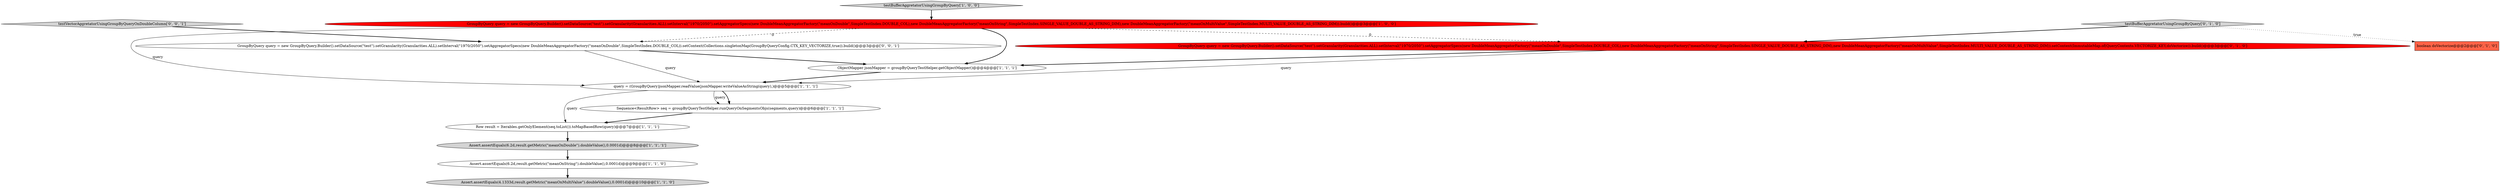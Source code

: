 digraph {
10 [style = filled, label = "GroupByQuery query = new GroupByQuery.Builder().setDataSource(\"test\").setGranularity(Granularities.ALL).setInterval(\"1970/2050\").setAggregatorSpecs(new DoubleMeanAggregatorFactory(\"meanOnDouble\",SimpleTestIndex.DOUBLE_COL),new DoubleMeanAggregatorFactory(\"meanOnString\",SimpleTestIndex.SINGLE_VALUE_DOUBLE_AS_STRING_DIM),new DoubleMeanAggregatorFactory(\"meanOnMultiValue\",SimpleTestIndex.MULTI_VALUE_DOUBLE_AS_STRING_DIM)).setContext(ImmutableMap.of(QueryContexts.VECTORIZE_KEY,doVectorize)).build()@@@3@@@['0', '1', '0']", fillcolor = red, shape = ellipse image = "AAA1AAABBB2BBB"];
3 [style = filled, label = "GroupByQuery query = new GroupByQuery.Builder().setDataSource(\"test\").setGranularity(Granularities.ALL).setInterval(\"1970/2050\").setAggregatorSpecs(new DoubleMeanAggregatorFactory(\"meanOnDouble\",SimpleTestIndex.DOUBLE_COL),new DoubleMeanAggregatorFactory(\"meanOnString\",SimpleTestIndex.SINGLE_VALUE_DOUBLE_AS_STRING_DIM),new DoubleMeanAggregatorFactory(\"meanOnMultiValue\",SimpleTestIndex.MULTI_VALUE_DOUBLE_AS_STRING_DIM)).build()@@@3@@@['1', '0', '0']", fillcolor = red, shape = ellipse image = "AAA1AAABBB1BBB"];
6 [style = filled, label = "Row result = Iterables.getOnlyElement(seq.toList()).toMapBasedRow(query)@@@7@@@['1', '1', '1']", fillcolor = white, shape = ellipse image = "AAA0AAABBB1BBB"];
9 [style = filled, label = "testBufferAggretatorUsingGroupByQuery['0', '1', '0']", fillcolor = lightgray, shape = diamond image = "AAA0AAABBB2BBB"];
4 [style = filled, label = "query = (GroupByQuery)jsonMapper.readValue(jsonMapper.writeValueAsString(query),)@@@5@@@['1', '1', '1']", fillcolor = white, shape = ellipse image = "AAA0AAABBB1BBB"];
8 [style = filled, label = "testBufferAggretatorUsingGroupByQuery['1', '0', '0']", fillcolor = lightgray, shape = diamond image = "AAA0AAABBB1BBB"];
2 [style = filled, label = "Sequence<ResultRow> seq = groupByQueryTestHelper.runQueryOnSegmentsObjs(segments,query)@@@6@@@['1', '1', '1']", fillcolor = white, shape = ellipse image = "AAA0AAABBB1BBB"];
12 [style = filled, label = "GroupByQuery query = new GroupByQuery.Builder().setDataSource(\"test\").setGranularity(Granularities.ALL).setInterval(\"1970/2050\").setAggregatorSpecs(new DoubleMeanAggregatorFactory(\"meanOnDouble\",SimpleTestIndex.DOUBLE_COL)).setContext(Collections.singletonMap(GroupByQueryConfig.CTX_KEY_VECTORIZE,true)).build()@@@3@@@['0', '0', '1']", fillcolor = white, shape = ellipse image = "AAA0AAABBB3BBB"];
0 [style = filled, label = "Assert.assertEquals(4.1333d,result.getMetric(\"meanOnMultiValue\").doubleValue(),0.0001d)@@@10@@@['1', '1', '0']", fillcolor = lightgray, shape = ellipse image = "AAA0AAABBB1BBB"];
1 [style = filled, label = "ObjectMapper jsonMapper = groupByQueryTestHelper.getObjectMapper()@@@4@@@['1', '1', '1']", fillcolor = white, shape = ellipse image = "AAA0AAABBB1BBB"];
13 [style = filled, label = "testVectorAggretatorUsingGroupByQueryOnDoubleColumn['0', '0', '1']", fillcolor = lightgray, shape = diamond image = "AAA0AAABBB3BBB"];
5 [style = filled, label = "Assert.assertEquals(6.2d,result.getMetric(\"meanOnString\").doubleValue(),0.0001d)@@@9@@@['1', '1', '0']", fillcolor = white, shape = ellipse image = "AAA0AAABBB1BBB"];
7 [style = filled, label = "Assert.assertEquals(6.2d,result.getMetric(\"meanOnDouble\").doubleValue(),0.0001d)@@@8@@@['1', '1', '1']", fillcolor = lightgray, shape = ellipse image = "AAA0AAABBB1BBB"];
11 [style = filled, label = "boolean doVectorize@@@2@@@['0', '1', '0']", fillcolor = tomato, shape = box image = "AAA1AAABBB2BBB"];
1->4 [style = bold, label=""];
7->5 [style = bold, label=""];
4->6 [style = solid, label="query"];
12->4 [style = solid, label="query"];
13->12 [style = bold, label=""];
4->2 [style = bold, label=""];
3->10 [style = dashed, label="0"];
9->10 [style = bold, label=""];
6->7 [style = bold, label=""];
3->1 [style = bold, label=""];
5->0 [style = bold, label=""];
10->1 [style = bold, label=""];
12->1 [style = bold, label=""];
4->2 [style = solid, label="query"];
10->4 [style = solid, label="query"];
2->6 [style = bold, label=""];
3->12 [style = dashed, label="0"];
3->4 [style = solid, label="query"];
9->11 [style = dotted, label="true"];
8->3 [style = bold, label=""];
}
